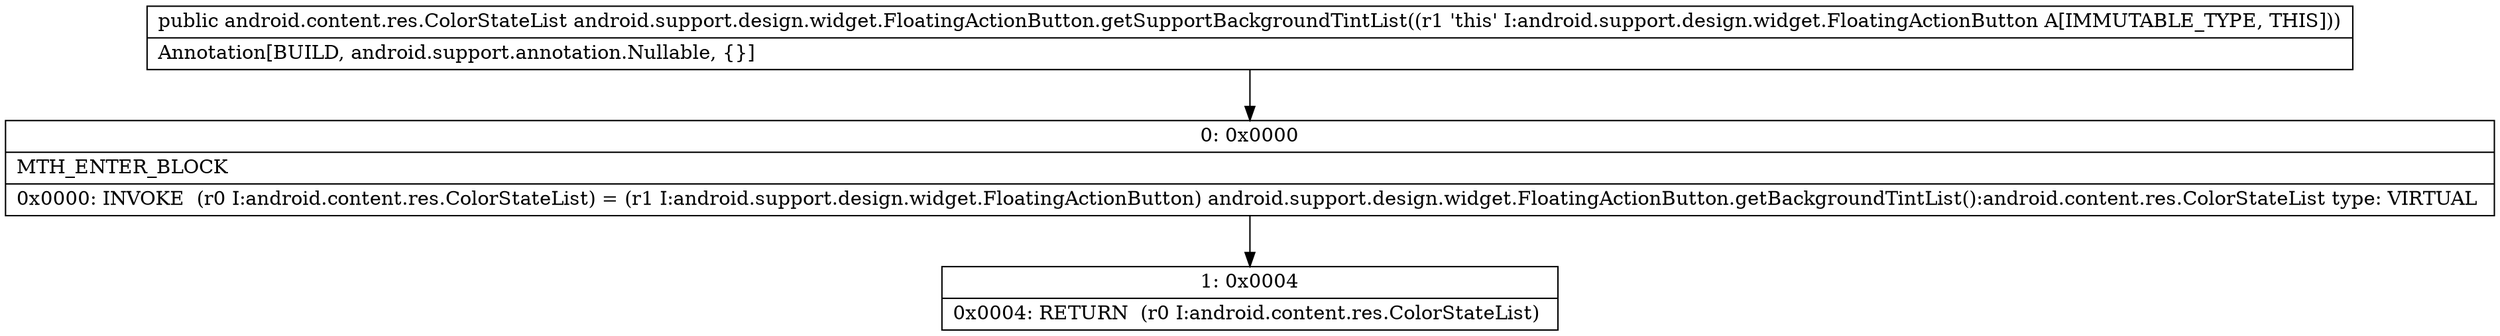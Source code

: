 digraph "CFG forandroid.support.design.widget.FloatingActionButton.getSupportBackgroundTintList()Landroid\/content\/res\/ColorStateList;" {
Node_0 [shape=record,label="{0\:\ 0x0000|MTH_ENTER_BLOCK\l|0x0000: INVOKE  (r0 I:android.content.res.ColorStateList) = (r1 I:android.support.design.widget.FloatingActionButton) android.support.design.widget.FloatingActionButton.getBackgroundTintList():android.content.res.ColorStateList type: VIRTUAL \l}"];
Node_1 [shape=record,label="{1\:\ 0x0004|0x0004: RETURN  (r0 I:android.content.res.ColorStateList) \l}"];
MethodNode[shape=record,label="{public android.content.res.ColorStateList android.support.design.widget.FloatingActionButton.getSupportBackgroundTintList((r1 'this' I:android.support.design.widget.FloatingActionButton A[IMMUTABLE_TYPE, THIS]))  | Annotation[BUILD, android.support.annotation.Nullable, \{\}]\l}"];
MethodNode -> Node_0;
Node_0 -> Node_1;
}

